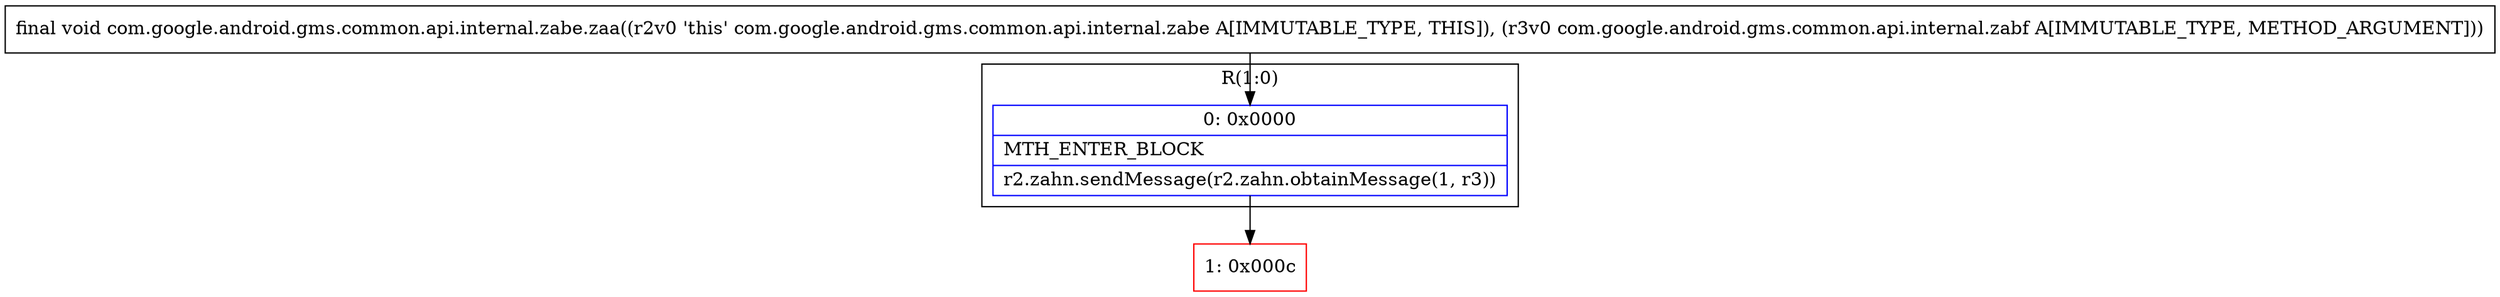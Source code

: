 digraph "CFG forcom.google.android.gms.common.api.internal.zabe.zaa(Lcom\/google\/android\/gms\/common\/api\/internal\/zabf;)V" {
subgraph cluster_Region_1049136505 {
label = "R(1:0)";
node [shape=record,color=blue];
Node_0 [shape=record,label="{0\:\ 0x0000|MTH_ENTER_BLOCK\l|r2.zahn.sendMessage(r2.zahn.obtainMessage(1, r3))\l}"];
}
Node_1 [shape=record,color=red,label="{1\:\ 0x000c}"];
MethodNode[shape=record,label="{final void com.google.android.gms.common.api.internal.zabe.zaa((r2v0 'this' com.google.android.gms.common.api.internal.zabe A[IMMUTABLE_TYPE, THIS]), (r3v0 com.google.android.gms.common.api.internal.zabf A[IMMUTABLE_TYPE, METHOD_ARGUMENT])) }"];
MethodNode -> Node_0;
Node_0 -> Node_1;
}

